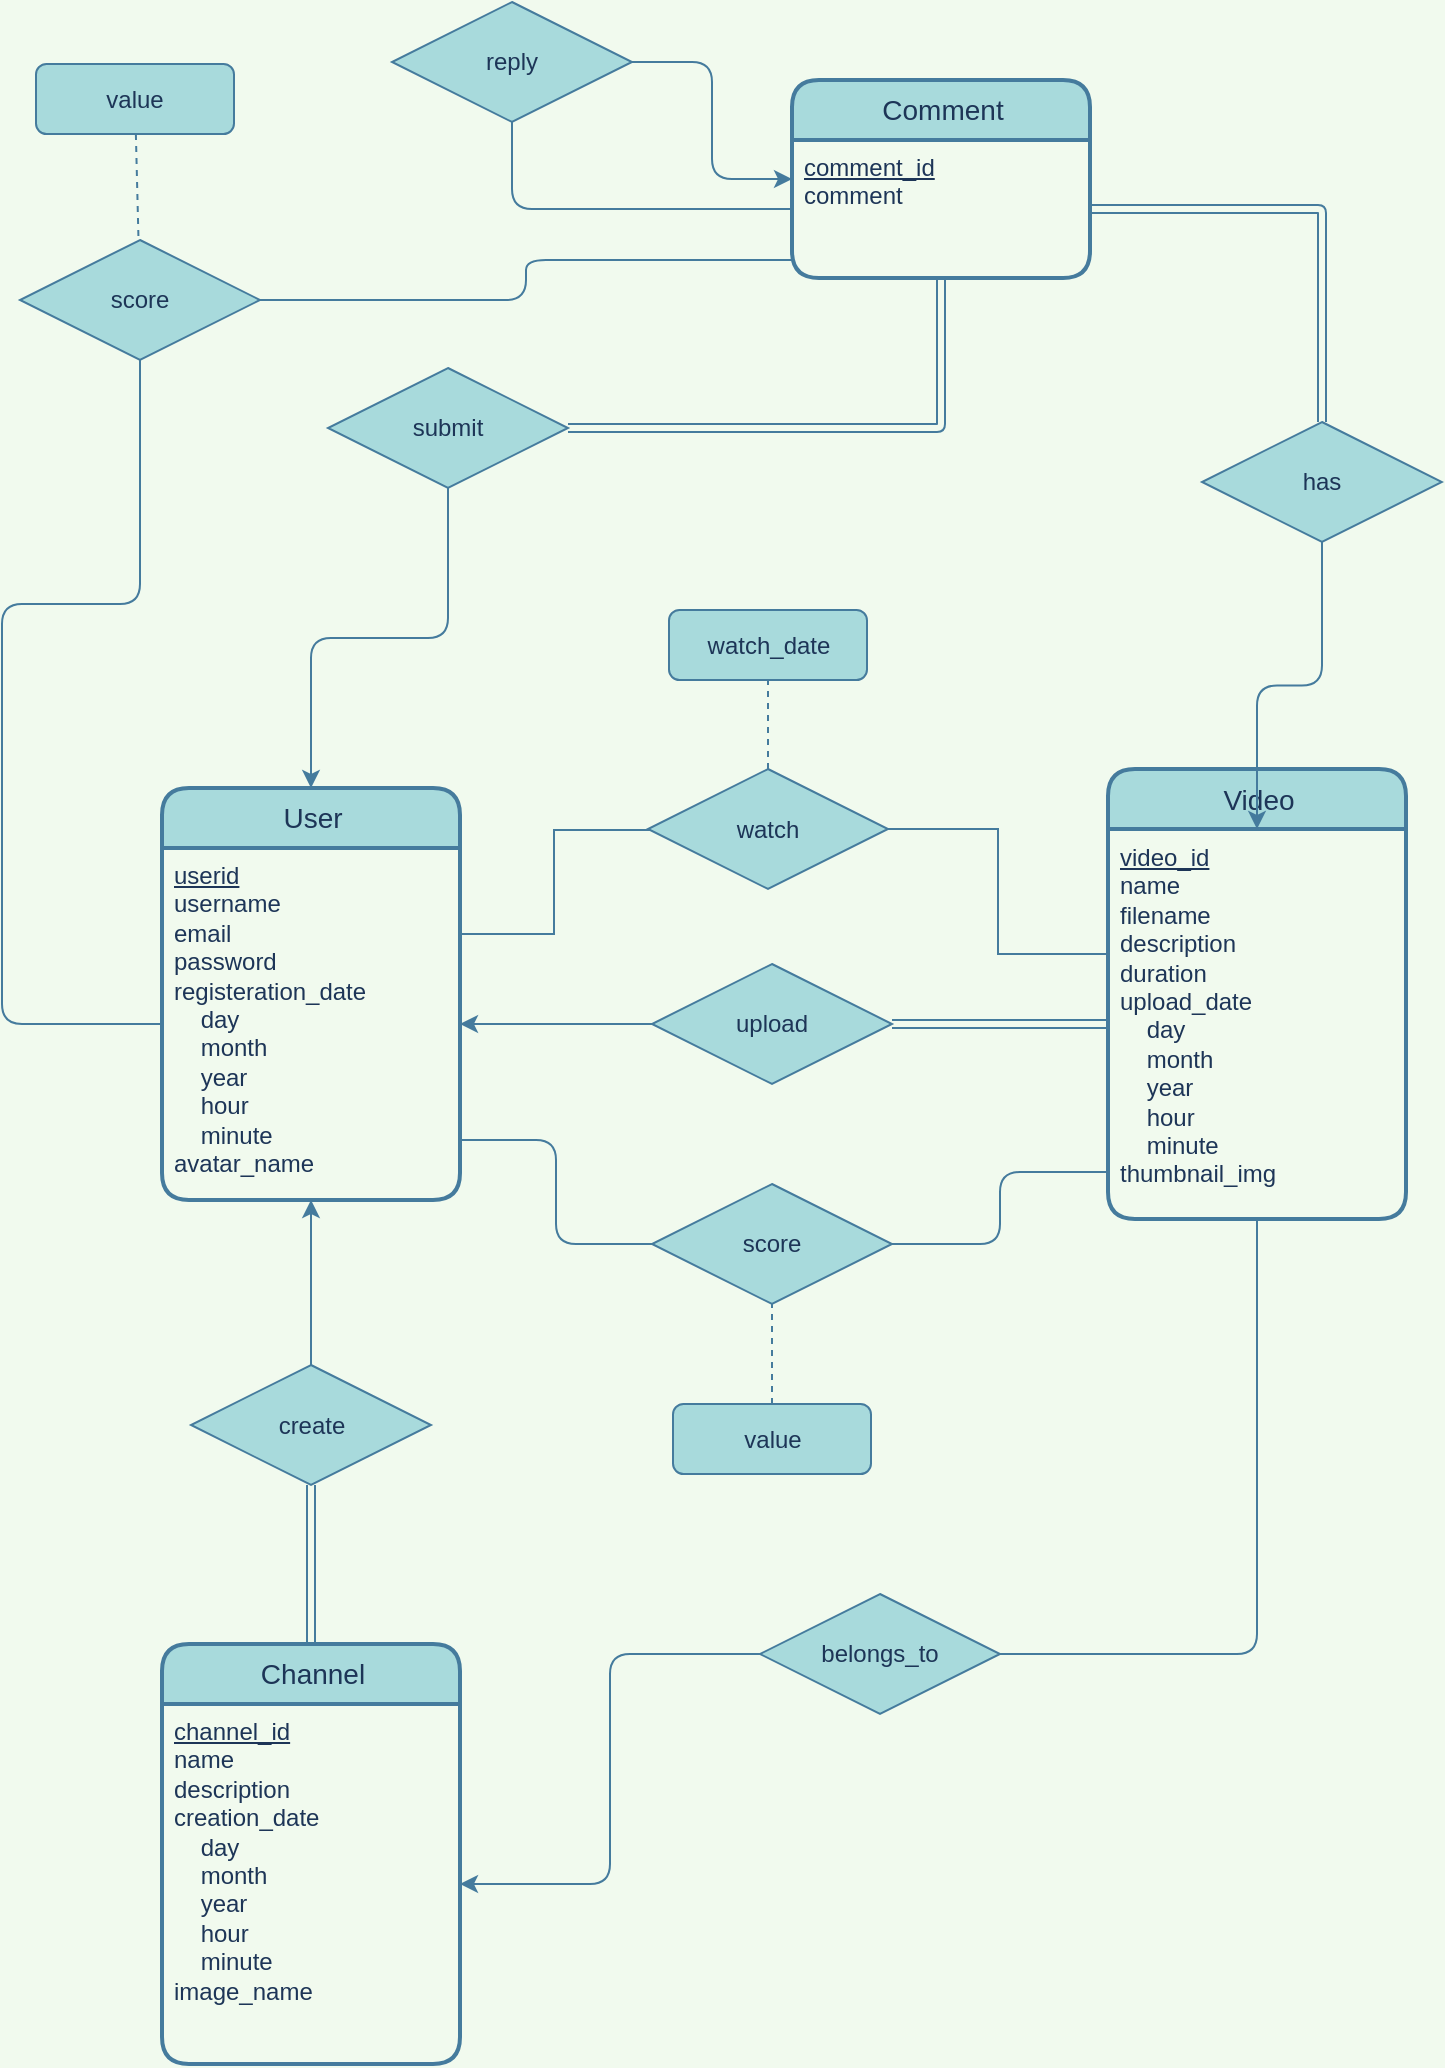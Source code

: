 <mxfile version="14.7.6" type="device"><diagram id="WNbASaoNonJsEgY4q9g6" name="Page-1"><mxGraphModel dx="782" dy="1247" grid="0" gridSize="10" guides="1" tooltips="1" connect="1" arrows="1" fold="1" page="1" pageScale="1" pageWidth="1169" pageHeight="827" background="#F1FAEE" math="0" shadow="0"><root><mxCell id="0"/><mxCell id="1" parent="0"/><mxCell id="HCl-IVYSPbs5noE4oloT-18" style="edgeStyle=orthogonalEdgeStyle;rounded=1;sketch=0;orthogonalLoop=1;jettySize=auto;html=1;fontColor=#1D3557;startArrow=classic;startFill=1;endArrow=none;endFill=0;strokeColor=#457B9D;fillColor=#A8DADC;" edge="1" parent="1" source="upEV5UR83WRPJaHLvPM0-1" target="HCl-IVYSPbs5noE4oloT-17"><mxGeometry relative="1" as="geometry"/></mxCell><mxCell id="upEV5UR83WRPJaHLvPM0-1" value="User" style="swimlane;childLayout=stackLayout;horizontal=1;startSize=30;horizontalStack=0;rounded=1;fontSize=14;fontStyle=0;strokeWidth=2;resizeParent=0;resizeLast=1;shadow=0;dashed=0;align=center;html=1;fillColor=#A8DADC;strokeColor=#457B9D;fontColor=#1D3557;" parent="1" vertex="1"><mxGeometry x="159" y="146" width="149" height="206" as="geometry"/></mxCell><mxCell id="upEV5UR83WRPJaHLvPM0-2" value="&lt;u&gt;userid&lt;/u&gt;&lt;br&gt;username&lt;br&gt;email&lt;br&gt;password&lt;br&gt;&lt;div&gt;registeration_date&lt;/div&gt;&lt;div&gt;&amp;nbsp;&amp;nbsp;&amp;nbsp; day&lt;/div&gt;&lt;div&gt;&amp;nbsp;&amp;nbsp;&amp;nbsp; month&lt;/div&gt;&lt;div&gt;&amp;nbsp;&amp;nbsp;&amp;nbsp; year&lt;/div&gt;&lt;div&gt;&amp;nbsp;&amp;nbsp;&amp;nbsp; hour&lt;/div&gt;&lt;div&gt;&amp;nbsp;&amp;nbsp;&amp;nbsp; minute&lt;/div&gt;avatar_name" style="align=left;strokeColor=none;fillColor=none;spacingLeft=4;fontSize=12;verticalAlign=top;resizable=0;rotatable=0;part=1;fontStyle=0;html=1;fontColor=#1D3557;" parent="upEV5UR83WRPJaHLvPM0-1" vertex="1"><mxGeometry y="30" width="149" height="176" as="geometry"/></mxCell><mxCell id="upEV5UR83WRPJaHLvPM0-3" value="Video" style="swimlane;childLayout=stackLayout;horizontal=1;startSize=30;horizontalStack=0;rounded=1;fontSize=14;fontStyle=0;strokeWidth=2;resizeParent=0;resizeLast=1;shadow=0;dashed=0;align=center;html=1;fillColor=#A8DADC;strokeColor=#457B9D;fontColor=#1D3557;" parent="1" vertex="1"><mxGeometry x="632" y="136.5" width="149" height="225" as="geometry"/></mxCell><mxCell id="upEV5UR83WRPJaHLvPM0-4" value="&lt;div&gt;&lt;u&gt;video_id&lt;/u&gt;&lt;/div&gt;&lt;div&gt;name&lt;/div&gt;&lt;div&gt;filename&lt;u&gt;&lt;br&gt;&lt;/u&gt;&lt;/div&gt;&lt;div&gt;description&lt;u&gt;&lt;br&gt;&lt;/u&gt;&lt;/div&gt;&lt;div&gt;duration&lt;br&gt;&lt;div&gt;upload_date&lt;/div&gt;&lt;div&gt;&amp;nbsp;&amp;nbsp;&amp;nbsp; day&lt;/div&gt;&lt;div&gt;&amp;nbsp;&amp;nbsp;&amp;nbsp; month&lt;/div&gt;&lt;div&gt;&amp;nbsp;&amp;nbsp;&amp;nbsp; year&lt;/div&gt;&lt;div&gt;&amp;nbsp;&amp;nbsp;&amp;nbsp; hour&lt;/div&gt;&lt;div&gt;&amp;nbsp;&amp;nbsp;&amp;nbsp; minute&lt;/div&gt;&lt;div&gt;thumbnail_img&lt;br&gt;&lt;/div&gt;&lt;/div&gt;" style="align=left;strokeColor=none;fillColor=none;spacingLeft=4;fontSize=12;verticalAlign=top;resizable=0;rotatable=0;part=1;fontStyle=0;html=1;fontColor=#1D3557;" parent="upEV5UR83WRPJaHLvPM0-3" vertex="1"><mxGeometry y="30" width="149" height="195" as="geometry"/></mxCell><mxCell id="upEV5UR83WRPJaHLvPM0-7" style="edgeStyle=orthogonalEdgeStyle;curved=0;rounded=1;sketch=0;orthogonalLoop=1;jettySize=auto;html=1;fontColor=#1D3557;strokeColor=#457B9D;fillColor=#A8DADC;labelBackgroundColor=#F1FAEE;" parent="1" source="upEV5UR83WRPJaHLvPM0-5" target="upEV5UR83WRPJaHLvPM0-2" edge="1"><mxGeometry relative="1" as="geometry"/></mxCell><mxCell id="upEV5UR83WRPJaHLvPM0-5" value="upload" style="shape=rhombus;perimeter=rhombusPerimeter;whiteSpace=wrap;html=1;align=center;rounded=0;sketch=0;fontColor=#1D3557;strokeColor=#457B9D;fillColor=#A8DADC;" parent="1" vertex="1"><mxGeometry x="404" y="234" width="120" height="60" as="geometry"/></mxCell><mxCell id="upEV5UR83WRPJaHLvPM0-6" style="edgeStyle=orthogonalEdgeStyle;curved=0;rounded=1;sketch=0;orthogonalLoop=1;jettySize=auto;html=1;fontColor=#1D3557;strokeColor=#457B9D;fillColor=#A8DADC;endArrow=none;endFill=0;shape=link;labelBackgroundColor=#F1FAEE;" parent="1" source="upEV5UR83WRPJaHLvPM0-4" target="upEV5UR83WRPJaHLvPM0-5" edge="1"><mxGeometry relative="1" as="geometry"/></mxCell><mxCell id="upEV5UR83WRPJaHLvPM0-11" style="edgeStyle=orthogonalEdgeStyle;shape=link;curved=0;rounded=1;sketch=0;orthogonalLoop=1;jettySize=auto;html=1;entryX=0.5;entryY=1;entryDx=0;entryDy=0;fontColor=#1D3557;endArrow=none;endFill=0;strokeColor=#457B9D;fillColor=#A8DADC;labelBackgroundColor=#F1FAEE;" parent="1" source="upEV5UR83WRPJaHLvPM0-8" target="upEV5UR83WRPJaHLvPM0-10" edge="1"><mxGeometry relative="1" as="geometry"/></mxCell><mxCell id="upEV5UR83WRPJaHLvPM0-8" value="Channel" style="swimlane;childLayout=stackLayout;horizontal=1;startSize=30;horizontalStack=0;rounded=1;fontSize=14;fontStyle=0;strokeWidth=2;resizeParent=0;resizeLast=1;shadow=0;dashed=0;align=center;html=1;fillColor=#A8DADC;strokeColor=#457B9D;fontColor=#1D3557;" parent="1" vertex="1"><mxGeometry x="159" y="574" width="149" height="210" as="geometry"/></mxCell><mxCell id="upEV5UR83WRPJaHLvPM0-9" value="&lt;div&gt;&lt;u&gt;channel_id&lt;/u&gt;&lt;/div&gt;&lt;div&gt;name&lt;/div&gt;&lt;div&gt;description&lt;br&gt;&lt;div&gt;creation_date&lt;/div&gt;&lt;div&gt;&amp;nbsp;&amp;nbsp;&amp;nbsp; day&lt;/div&gt;&lt;div&gt;&amp;nbsp;&amp;nbsp;&amp;nbsp; month&lt;/div&gt;&lt;div&gt;&amp;nbsp;&amp;nbsp;&amp;nbsp; year&lt;/div&gt;&lt;div&gt;&amp;nbsp;&amp;nbsp;&amp;nbsp; hour&lt;/div&gt;&lt;div&gt;&amp;nbsp;&amp;nbsp;&amp;nbsp; minute&lt;/div&gt;&lt;div&gt;image_name&lt;br&gt;&lt;/div&gt;&lt;/div&gt;" style="align=left;strokeColor=none;fillColor=none;spacingLeft=4;fontSize=12;verticalAlign=top;resizable=0;rotatable=0;part=1;fontStyle=0;html=1;fontColor=#1D3557;" parent="upEV5UR83WRPJaHLvPM0-8" vertex="1"><mxGeometry y="30" width="149" height="180" as="geometry"/></mxCell><mxCell id="upEV5UR83WRPJaHLvPM0-12" style="edgeStyle=orthogonalEdgeStyle;curved=0;rounded=1;sketch=0;orthogonalLoop=1;jettySize=auto;html=1;exitX=0.5;exitY=0;exitDx=0;exitDy=0;fontColor=#1D3557;endArrow=classic;endFill=1;strokeColor=#457B9D;fillColor=#A8DADC;labelBackgroundColor=#F1FAEE;" parent="1" source="upEV5UR83WRPJaHLvPM0-10" target="upEV5UR83WRPJaHLvPM0-2" edge="1"><mxGeometry relative="1" as="geometry"/></mxCell><mxCell id="upEV5UR83WRPJaHLvPM0-10" value="create" style="shape=rhombus;perimeter=rhombusPerimeter;whiteSpace=wrap;html=1;align=center;rounded=0;sketch=0;fontColor=#1D3557;strokeColor=#457B9D;fillColor=#A8DADC;" parent="1" vertex="1"><mxGeometry x="173.5" y="434.5" width="120" height="60" as="geometry"/></mxCell><mxCell id="upEV5UR83WRPJaHLvPM0-15" style="edgeStyle=orthogonalEdgeStyle;curved=0;rounded=1;sketch=0;orthogonalLoop=1;jettySize=auto;html=1;fontColor=#1D3557;endArrow=none;endFill=0;strokeColor=#457B9D;fillColor=#A8DADC;labelBackgroundColor=#F1FAEE;" parent="1" source="upEV5UR83WRPJaHLvPM0-13" target="upEV5UR83WRPJaHLvPM0-4" edge="1"><mxGeometry relative="1" as="geometry"/></mxCell><mxCell id="upEV5UR83WRPJaHLvPM0-13" value="belongs_to" style="shape=rhombus;perimeter=rhombusPerimeter;whiteSpace=wrap;html=1;align=center;rounded=0;sketch=0;fontColor=#1D3557;strokeColor=#457B9D;fillColor=#A8DADC;" parent="1" vertex="1"><mxGeometry x="458" y="549" width="120" height="60" as="geometry"/></mxCell><mxCell id="upEV5UR83WRPJaHLvPM0-14" style="edgeStyle=orthogonalEdgeStyle;curved=0;rounded=1;sketch=0;orthogonalLoop=1;jettySize=auto;html=1;fontColor=#1D3557;endArrow=none;endFill=0;strokeColor=#457B9D;fillColor=#A8DADC;startArrow=classic;startFill=1;labelBackgroundColor=#F1FAEE;" parent="1" source="upEV5UR83WRPJaHLvPM0-9" target="upEV5UR83WRPJaHLvPM0-13" edge="1"><mxGeometry relative="1" as="geometry"/></mxCell><mxCell id="HCl-IVYSPbs5noE4oloT-3" style="edgeStyle=orthogonalEdgeStyle;rounded=0;orthogonalLoop=1;jettySize=auto;html=1;endArrow=none;endFill=0;labelBackgroundColor=#F1FAEE;strokeColor=#457B9D;fontColor=#1D3557;" edge="1" parent="1" source="HCl-IVYSPbs5noE4oloT-1" target="upEV5UR83WRPJaHLvPM0-4"><mxGeometry relative="1" as="geometry"><Array as="points"><mxPoint x="577" y="167"/><mxPoint x="577" y="229"/></Array></mxGeometry></mxCell><mxCell id="HCl-IVYSPbs5noE4oloT-7" style="rounded=1;sketch=0;orthogonalLoop=1;jettySize=auto;html=1;fontColor=#1D3557;strokeColor=#457B9D;fillColor=#A8DADC;dashed=1;endArrow=none;endFill=0;" edge="1" parent="1" source="HCl-IVYSPbs5noE4oloT-1" target="HCl-IVYSPbs5noE4oloT-6"><mxGeometry relative="1" as="geometry"/></mxCell><mxCell id="HCl-IVYSPbs5noE4oloT-1" value="watch" style="shape=rhombus;perimeter=rhombusPerimeter;whiteSpace=wrap;html=1;align=center;rounded=0;sketch=0;fontColor=#1D3557;strokeColor=#457B9D;fillColor=#A8DADC;" vertex="1" parent="1"><mxGeometry x="402" y="136.5" width="120" height="60" as="geometry"/></mxCell><mxCell id="HCl-IVYSPbs5noE4oloT-2" style="edgeStyle=orthogonalEdgeStyle;rounded=0;orthogonalLoop=1;jettySize=auto;html=1;endArrow=none;endFill=0;labelBackgroundColor=#F1FAEE;strokeColor=#457B9D;fontColor=#1D3557;" edge="1" parent="1" source="upEV5UR83WRPJaHLvPM0-2" target="HCl-IVYSPbs5noE4oloT-1"><mxGeometry relative="1" as="geometry"><Array as="points"><mxPoint x="355" y="219"/><mxPoint x="355" y="167"/></Array></mxGeometry></mxCell><mxCell id="HCl-IVYSPbs5noE4oloT-6" value="watch_date" style="rounded=1;whiteSpace=wrap;html=1;sketch=0;fontColor=#1D3557;strokeColor=#457B9D;fillColor=#A8DADC;" vertex="1" parent="1"><mxGeometry x="412.5" y="57" width="99" height="35" as="geometry"/></mxCell><mxCell id="HCl-IVYSPbs5noE4oloT-10" value="&amp;nbsp;" style="text;whiteSpace=wrap;html=1;fontColor=#1D3557;" vertex="1" parent="1"><mxGeometry x="428" y="365" width="24" height="28" as="geometry"/></mxCell><mxCell id="HCl-IVYSPbs5noE4oloT-11" value="Comment" style="swimlane;childLayout=stackLayout;horizontal=1;startSize=30;horizontalStack=0;rounded=1;fontSize=14;fontStyle=0;strokeWidth=2;resizeParent=0;resizeLast=1;shadow=0;dashed=0;align=center;html=1;fillColor=#A8DADC;strokeColor=#457B9D;fontColor=#1D3557;" vertex="1" parent="1"><mxGeometry x="474" y="-208" width="149" height="99" as="geometry"/></mxCell><mxCell id="HCl-IVYSPbs5noE4oloT-12" value="&lt;div&gt;&lt;u&gt;comment_id&lt;/u&gt;&lt;/div&gt;comment" style="align=left;strokeColor=none;fillColor=none;spacingLeft=4;fontSize=12;verticalAlign=top;resizable=0;rotatable=0;part=1;fontStyle=0;html=1;fontColor=#1D3557;" vertex="1" parent="HCl-IVYSPbs5noE4oloT-11"><mxGeometry y="30" width="149" height="69" as="geometry"/></mxCell><mxCell id="HCl-IVYSPbs5noE4oloT-13" value="has" style="shape=rhombus;perimeter=rhombusPerimeter;whiteSpace=wrap;html=1;align=center;rounded=0;sketch=0;fontColor=#1D3557;strokeColor=#457B9D;fillColor=#A8DADC;" vertex="1" parent="1"><mxGeometry x="679" y="-37" width="120" height="60" as="geometry"/></mxCell><mxCell id="HCl-IVYSPbs5noE4oloT-15" style="edgeStyle=orthogonalEdgeStyle;rounded=1;sketch=0;orthogonalLoop=1;jettySize=auto;html=1;fontColor=#1D3557;endArrow=none;endFill=0;strokeColor=#457B9D;fillColor=#A8DADC;shape=link;" edge="1" parent="1" source="HCl-IVYSPbs5noE4oloT-12" target="HCl-IVYSPbs5noE4oloT-13"><mxGeometry relative="1" as="geometry"/></mxCell><mxCell id="HCl-IVYSPbs5noE4oloT-16" style="edgeStyle=orthogonalEdgeStyle;rounded=1;sketch=0;orthogonalLoop=1;jettySize=auto;html=1;fontColor=#1D3557;endArrow=none;endFill=0;strokeColor=#457B9D;fillColor=#A8DADC;startArrow=classic;startFill=1;" edge="1" parent="1" source="upEV5UR83WRPJaHLvPM0-4" target="HCl-IVYSPbs5noE4oloT-13"><mxGeometry relative="1" as="geometry"/></mxCell><mxCell id="HCl-IVYSPbs5noE4oloT-19" style="edgeStyle=orthogonalEdgeStyle;rounded=1;sketch=0;orthogonalLoop=1;jettySize=auto;html=1;fontColor=#1D3557;startArrow=classic;startFill=1;endArrow=none;endFill=0;strokeColor=#457B9D;fillColor=#A8DADC;shape=link;" edge="1" parent="1" source="HCl-IVYSPbs5noE4oloT-17" target="HCl-IVYSPbs5noE4oloT-12"><mxGeometry relative="1" as="geometry"/></mxCell><mxCell id="HCl-IVYSPbs5noE4oloT-17" value="submit" style="shape=rhombus;perimeter=rhombusPerimeter;whiteSpace=wrap;html=1;align=center;rounded=0;sketch=0;fontColor=#1D3557;strokeColor=#457B9D;fillColor=#A8DADC;" vertex="1" parent="1"><mxGeometry x="242" y="-64" width="120" height="60" as="geometry"/></mxCell><mxCell id="HCl-IVYSPbs5noE4oloT-22" style="edgeStyle=orthogonalEdgeStyle;rounded=1;sketch=0;orthogonalLoop=1;jettySize=auto;html=1;fontColor=#1D3557;startArrow=none;startFill=0;endArrow=classic;endFill=1;strokeColor=#457B9D;fillColor=#A8DADC;" edge="1" parent="1" source="HCl-IVYSPbs5noE4oloT-20" target="HCl-IVYSPbs5noE4oloT-11"><mxGeometry relative="1" as="geometry"/></mxCell><mxCell id="HCl-IVYSPbs5noE4oloT-20" value="reply" style="shape=rhombus;perimeter=rhombusPerimeter;whiteSpace=wrap;html=1;align=center;rounded=0;sketch=0;fontColor=#1D3557;strokeColor=#457B9D;fillColor=#A8DADC;" vertex="1" parent="1"><mxGeometry x="274" y="-247" width="120" height="60" as="geometry"/></mxCell><mxCell id="HCl-IVYSPbs5noE4oloT-21" style="edgeStyle=orthogonalEdgeStyle;rounded=1;sketch=0;orthogonalLoop=1;jettySize=auto;html=1;entryX=0.5;entryY=1;entryDx=0;entryDy=0;fontColor=#1D3557;startArrow=none;startFill=0;endArrow=none;endFill=0;strokeColor=#457B9D;fillColor=#A8DADC;" edge="1" parent="1" source="HCl-IVYSPbs5noE4oloT-12" target="HCl-IVYSPbs5noE4oloT-20"><mxGeometry relative="1" as="geometry"/></mxCell><mxCell id="HCl-IVYSPbs5noE4oloT-25" style="edgeStyle=orthogonalEdgeStyle;rounded=1;sketch=0;orthogonalLoop=1;jettySize=auto;html=1;fontColor=#1D3557;startArrow=none;startFill=0;endArrow=none;endFill=0;strokeColor=#457B9D;fillColor=#A8DADC;" edge="1" parent="1" source="HCl-IVYSPbs5noE4oloT-23" target="upEV5UR83WRPJaHLvPM0-4"><mxGeometry relative="1" as="geometry"><Array as="points"><mxPoint x="578" y="374"/><mxPoint x="578" y="338"/></Array></mxGeometry></mxCell><mxCell id="HCl-IVYSPbs5noE4oloT-23" value="score" style="shape=rhombus;perimeter=rhombusPerimeter;whiteSpace=wrap;html=1;align=center;rounded=0;sketch=0;fontColor=#1D3557;strokeColor=#457B9D;fillColor=#A8DADC;" vertex="1" parent="1"><mxGeometry x="404" y="344" width="120" height="60" as="geometry"/></mxCell><mxCell id="HCl-IVYSPbs5noE4oloT-24" style="edgeStyle=orthogonalEdgeStyle;rounded=1;sketch=0;orthogonalLoop=1;jettySize=auto;html=1;fontColor=#1D3557;startArrow=none;startFill=0;endArrow=none;endFill=0;strokeColor=#457B9D;fillColor=#A8DADC;" edge="1" parent="1" source="upEV5UR83WRPJaHLvPM0-2" target="HCl-IVYSPbs5noE4oloT-23"><mxGeometry relative="1" as="geometry"><Array as="points"><mxPoint x="356" y="322"/><mxPoint x="356" y="374"/></Array></mxGeometry></mxCell><mxCell id="HCl-IVYSPbs5noE4oloT-26" value="value" style="rounded=1;whiteSpace=wrap;html=1;sketch=0;fontColor=#1D3557;strokeColor=#457B9D;fillColor=#A8DADC;" vertex="1" parent="1"><mxGeometry x="414.5" y="454" width="99" height="35" as="geometry"/></mxCell><mxCell id="HCl-IVYSPbs5noE4oloT-27" style="rounded=1;sketch=0;orthogonalLoop=1;jettySize=auto;html=1;fontColor=#1D3557;strokeColor=#457B9D;fillColor=#A8DADC;dashed=1;endArrow=none;endFill=0;" edge="1" parent="1" source="HCl-IVYSPbs5noE4oloT-26" target="HCl-IVYSPbs5noE4oloT-23"><mxGeometry relative="1" as="geometry"><mxPoint x="522" y="458.5" as="sourcePoint"/><mxPoint x="522" y="414" as="targetPoint"/></mxGeometry></mxCell><mxCell id="HCl-IVYSPbs5noE4oloT-32" style="edgeStyle=orthogonalEdgeStyle;rounded=1;sketch=0;orthogonalLoop=1;jettySize=auto;html=1;fontColor=#1D3557;startArrow=none;startFill=0;endArrow=none;endFill=0;strokeColor=#457B9D;fillColor=#A8DADC;" edge="1" parent="1" source="HCl-IVYSPbs5noE4oloT-28" target="HCl-IVYSPbs5noE4oloT-12"><mxGeometry relative="1" as="geometry"><Array as="points"><mxPoint x="341" y="-98"/><mxPoint x="341" y="-118"/></Array></mxGeometry></mxCell><mxCell id="HCl-IVYSPbs5noE4oloT-28" value="score" style="shape=rhombus;perimeter=rhombusPerimeter;whiteSpace=wrap;html=1;align=center;rounded=0;sketch=0;fontColor=#1D3557;strokeColor=#457B9D;fillColor=#A8DADC;" vertex="1" parent="1"><mxGeometry x="88" y="-128" width="120" height="60" as="geometry"/></mxCell><mxCell id="HCl-IVYSPbs5noE4oloT-29" value="value" style="rounded=1;whiteSpace=wrap;html=1;sketch=0;fontColor=#1D3557;strokeColor=#457B9D;fillColor=#A8DADC;" vertex="1" parent="1"><mxGeometry x="96" y="-216" width="99" height="35" as="geometry"/></mxCell><mxCell id="HCl-IVYSPbs5noE4oloT-30" style="rounded=1;sketch=0;orthogonalLoop=1;jettySize=auto;html=1;fontColor=#1D3557;strokeColor=#457B9D;fillColor=#A8DADC;dashed=1;endArrow=none;endFill=0;" edge="1" parent="1" source="HCl-IVYSPbs5noE4oloT-29" target="HCl-IVYSPbs5noE4oloT-28"><mxGeometry relative="1" as="geometry"><mxPoint x="206" y="-13.5" as="sourcePoint"/><mxPoint x="206" y="-58" as="targetPoint"/></mxGeometry></mxCell><mxCell id="HCl-IVYSPbs5noE4oloT-31" style="edgeStyle=orthogonalEdgeStyle;rounded=1;sketch=0;orthogonalLoop=1;jettySize=auto;html=1;fontColor=#1D3557;startArrow=none;startFill=0;endArrow=none;endFill=0;strokeColor=#457B9D;fillColor=#A8DADC;" edge="1" parent="1" source="upEV5UR83WRPJaHLvPM0-2" target="HCl-IVYSPbs5noE4oloT-28"><mxGeometry relative="1" as="geometry"><Array as="points"><mxPoint x="79" y="264"/><mxPoint x="79" y="54"/><mxPoint x="148" y="54"/></Array></mxGeometry></mxCell></root></mxGraphModel></diagram></mxfile>
